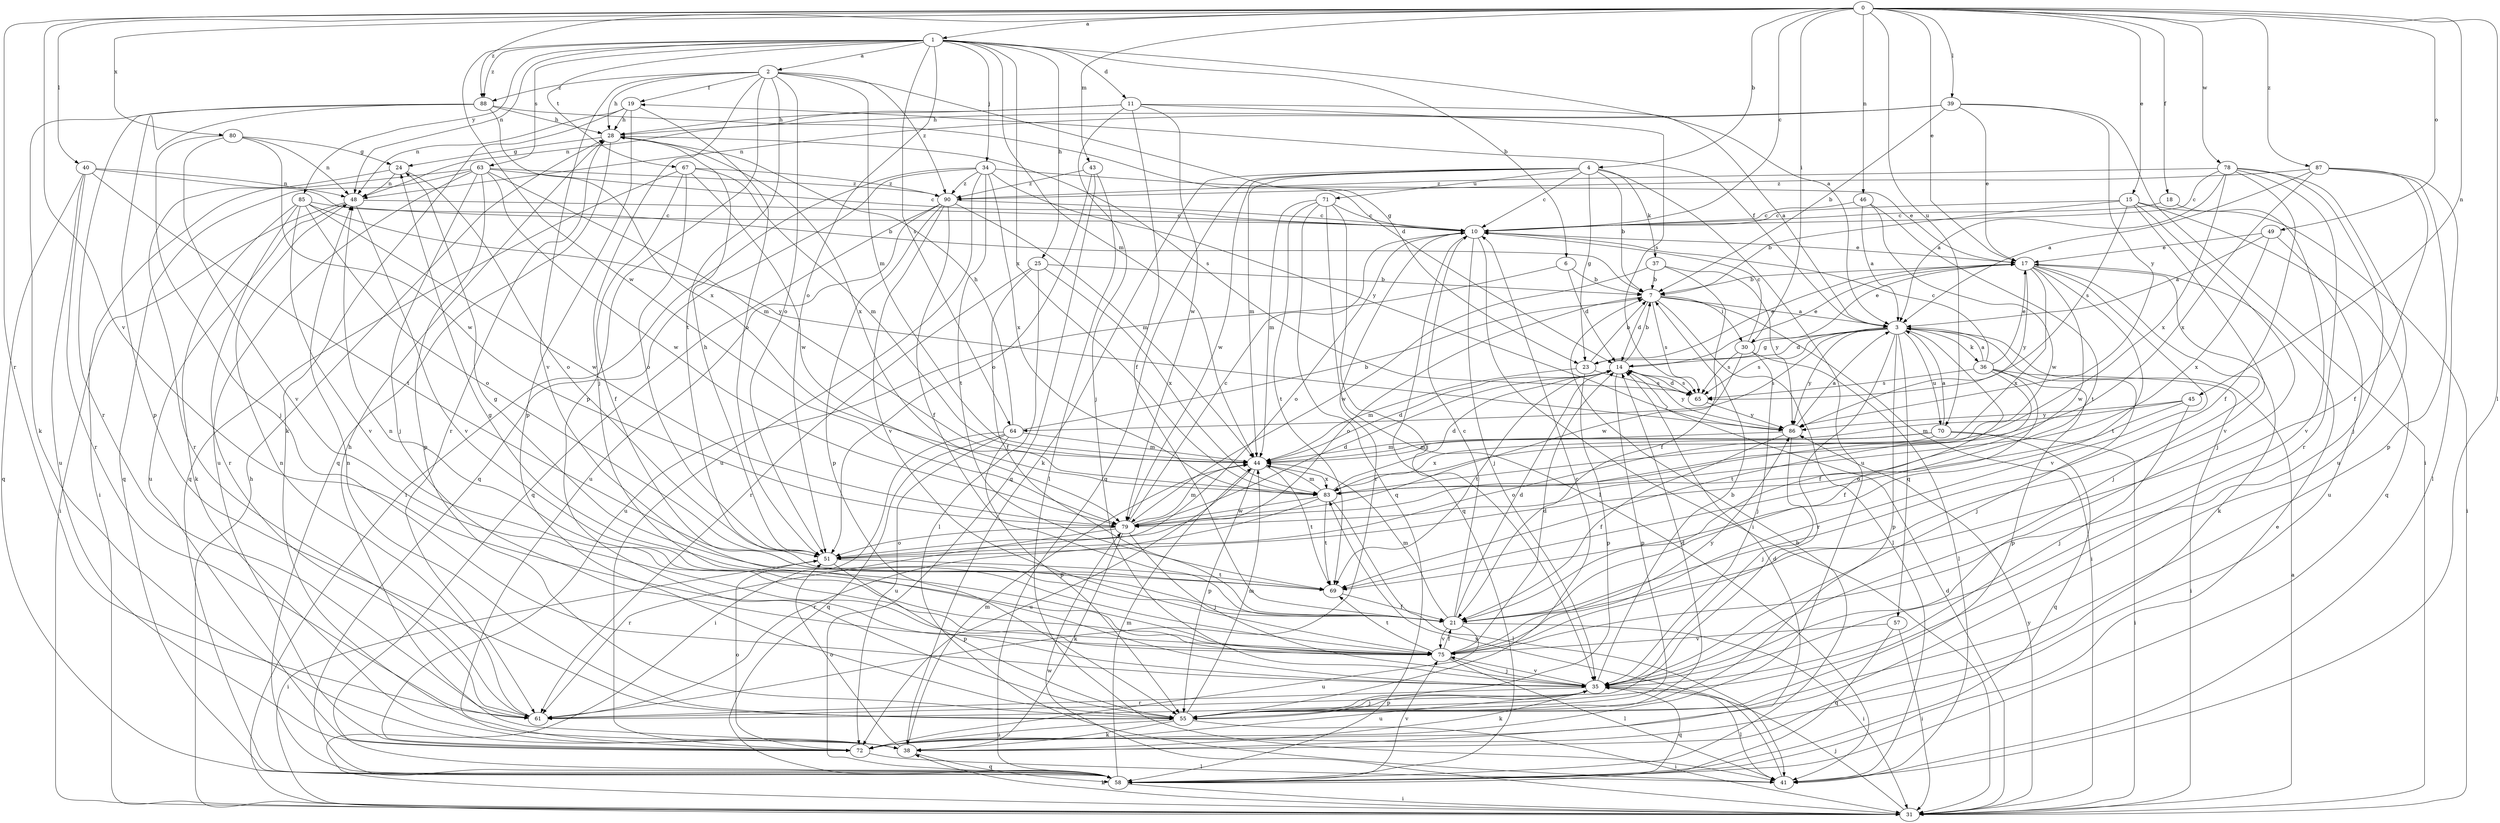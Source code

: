 strict digraph  {
0;
1;
2;
3;
4;
6;
7;
10;
11;
14;
15;
17;
18;
19;
21;
23;
24;
25;
28;
30;
31;
34;
35;
36;
37;
38;
39;
40;
41;
43;
44;
45;
46;
48;
49;
51;
55;
57;
58;
61;
63;
64;
65;
67;
69;
70;
71;
72;
75;
78;
79;
80;
83;
85;
86;
87;
88;
90;
0 -> 1  [label=a];
0 -> 4  [label=b];
0 -> 10  [label=c];
0 -> 15  [label=e];
0 -> 17  [label=e];
0 -> 18  [label=f];
0 -> 30  [label=i];
0 -> 39  [label=l];
0 -> 40  [label=l];
0 -> 41  [label=l];
0 -> 43  [label=m];
0 -> 45  [label=n];
0 -> 46  [label=n];
0 -> 49  [label=o];
0 -> 61  [label=r];
0 -> 70  [label=u];
0 -> 75  [label=v];
0 -> 78  [label=w];
0 -> 80  [label=x];
0 -> 87  [label=z];
0 -> 88  [label=z];
1 -> 2  [label=a];
1 -> 3  [label=a];
1 -> 6  [label=b];
1 -> 11  [label=d];
1 -> 25  [label=h];
1 -> 34  [label=j];
1 -> 44  [label=m];
1 -> 48  [label=n];
1 -> 51  [label=o];
1 -> 63  [label=s];
1 -> 64  [label=s];
1 -> 67  [label=t];
1 -> 79  [label=w];
1 -> 83  [label=x];
1 -> 85  [label=y];
1 -> 88  [label=z];
2 -> 19  [label=f];
2 -> 23  [label=g];
2 -> 28  [label=h];
2 -> 35  [label=j];
2 -> 44  [label=m];
2 -> 51  [label=o];
2 -> 55  [label=p];
2 -> 69  [label=t];
2 -> 75  [label=v];
2 -> 88  [label=z];
2 -> 90  [label=z];
3 -> 14  [label=d];
3 -> 19  [label=f];
3 -> 21  [label=f];
3 -> 23  [label=g];
3 -> 35  [label=j];
3 -> 36  [label=k];
3 -> 55  [label=p];
3 -> 57  [label=q];
3 -> 61  [label=r];
3 -> 64  [label=s];
3 -> 65  [label=s];
3 -> 70  [label=u];
3 -> 86  [label=y];
4 -> 7  [label=b];
4 -> 10  [label=c];
4 -> 23  [label=g];
4 -> 37  [label=k];
4 -> 38  [label=k];
4 -> 44  [label=m];
4 -> 58  [label=q];
4 -> 71  [label=u];
4 -> 72  [label=u];
4 -> 79  [label=w];
6 -> 7  [label=b];
6 -> 14  [label=d];
6 -> 72  [label=u];
7 -> 3  [label=a];
7 -> 14  [label=d];
7 -> 30  [label=i];
7 -> 31  [label=i];
7 -> 41  [label=l];
7 -> 51  [label=o];
7 -> 65  [label=s];
10 -> 17  [label=e];
10 -> 31  [label=i];
10 -> 35  [label=j];
10 -> 51  [label=o];
10 -> 58  [label=q];
10 -> 61  [label=r];
11 -> 3  [label=a];
11 -> 21  [label=f];
11 -> 28  [label=h];
11 -> 35  [label=j];
11 -> 48  [label=n];
11 -> 65  [label=s];
11 -> 79  [label=w];
14 -> 7  [label=b];
14 -> 17  [label=e];
14 -> 55  [label=p];
14 -> 65  [label=s];
14 -> 69  [label=t];
14 -> 86  [label=y];
15 -> 7  [label=b];
15 -> 10  [label=c];
15 -> 31  [label=i];
15 -> 35  [label=j];
15 -> 58  [label=q];
15 -> 65  [label=s];
15 -> 75  [label=v];
17 -> 7  [label=b];
17 -> 35  [label=j];
17 -> 38  [label=k];
17 -> 69  [label=t];
17 -> 75  [label=v];
17 -> 79  [label=w];
17 -> 83  [label=x];
17 -> 86  [label=y];
18 -> 10  [label=c];
18 -> 75  [label=v];
19 -> 28  [label=h];
19 -> 38  [label=k];
19 -> 48  [label=n];
19 -> 51  [label=o];
19 -> 55  [label=p];
21 -> 10  [label=c];
21 -> 14  [label=d];
21 -> 24  [label=g];
21 -> 31  [label=i];
21 -> 44  [label=m];
21 -> 72  [label=u];
21 -> 75  [label=v];
23 -> 7  [label=b];
23 -> 17  [label=e];
23 -> 44  [label=m];
23 -> 55  [label=p];
23 -> 65  [label=s];
24 -> 48  [label=n];
24 -> 51  [label=o];
24 -> 61  [label=r];
25 -> 7  [label=b];
25 -> 21  [label=f];
25 -> 41  [label=l];
25 -> 61  [label=r];
25 -> 83  [label=x];
28 -> 24  [label=g];
28 -> 58  [label=q];
28 -> 61  [label=r];
28 -> 65  [label=s];
28 -> 83  [label=x];
30 -> 10  [label=c];
30 -> 17  [label=e];
30 -> 35  [label=j];
30 -> 41  [label=l];
30 -> 65  [label=s];
30 -> 79  [label=w];
31 -> 3  [label=a];
31 -> 14  [label=d];
31 -> 28  [label=h];
31 -> 35  [label=j];
31 -> 38  [label=k];
31 -> 79  [label=w];
31 -> 86  [label=y];
34 -> 17  [label=e];
34 -> 31  [label=i];
34 -> 58  [label=q];
34 -> 69  [label=t];
34 -> 72  [label=u];
34 -> 83  [label=x];
34 -> 86  [label=y];
34 -> 90  [label=z];
35 -> 7  [label=b];
35 -> 38  [label=k];
35 -> 41  [label=l];
35 -> 55  [label=p];
35 -> 58  [label=q];
35 -> 61  [label=r];
35 -> 72  [label=u];
35 -> 75  [label=v];
36 -> 3  [label=a];
36 -> 10  [label=c];
36 -> 17  [label=e];
36 -> 21  [label=f];
36 -> 31  [label=i];
36 -> 55  [label=p];
36 -> 65  [label=s];
36 -> 69  [label=t];
37 -> 7  [label=b];
37 -> 21  [label=f];
37 -> 79  [label=w];
37 -> 86  [label=y];
38 -> 14  [label=d];
38 -> 28  [label=h];
38 -> 44  [label=m];
38 -> 51  [label=o];
38 -> 58  [label=q];
39 -> 7  [label=b];
39 -> 17  [label=e];
39 -> 28  [label=h];
39 -> 31  [label=i];
39 -> 48  [label=n];
39 -> 86  [label=y];
40 -> 7  [label=b];
40 -> 48  [label=n];
40 -> 58  [label=q];
40 -> 61  [label=r];
40 -> 69  [label=t];
40 -> 72  [label=u];
41 -> 83  [label=x];
43 -> 41  [label=l];
43 -> 51  [label=o];
43 -> 58  [label=q];
43 -> 90  [label=z];
44 -> 14  [label=d];
44 -> 55  [label=p];
44 -> 69  [label=t];
44 -> 72  [label=u];
44 -> 83  [label=x];
45 -> 35  [label=j];
45 -> 44  [label=m];
45 -> 51  [label=o];
45 -> 86  [label=y];
46 -> 3  [label=a];
46 -> 10  [label=c];
46 -> 69  [label=t];
46 -> 79  [label=w];
48 -> 10  [label=c];
48 -> 31  [label=i];
48 -> 72  [label=u];
48 -> 75  [label=v];
49 -> 3  [label=a];
49 -> 17  [label=e];
49 -> 72  [label=u];
49 -> 83  [label=x];
51 -> 28  [label=h];
51 -> 31  [label=i];
51 -> 55  [label=p];
51 -> 69  [label=t];
55 -> 10  [label=c];
55 -> 14  [label=d];
55 -> 31  [label=i];
55 -> 35  [label=j];
55 -> 38  [label=k];
55 -> 44  [label=m];
55 -> 48  [label=n];
55 -> 72  [label=u];
57 -> 31  [label=i];
57 -> 58  [label=q];
57 -> 75  [label=v];
58 -> 7  [label=b];
58 -> 17  [label=e];
58 -> 31  [label=i];
58 -> 44  [label=m];
58 -> 75  [label=v];
61 -> 48  [label=n];
63 -> 10  [label=c];
63 -> 31  [label=i];
63 -> 35  [label=j];
63 -> 44  [label=m];
63 -> 55  [label=p];
63 -> 58  [label=q];
63 -> 72  [label=u];
63 -> 79  [label=w];
63 -> 90  [label=z];
64 -> 7  [label=b];
64 -> 28  [label=h];
64 -> 31  [label=i];
64 -> 44  [label=m];
64 -> 55  [label=p];
64 -> 58  [label=q];
64 -> 72  [label=u];
65 -> 14  [label=d];
65 -> 86  [label=y];
67 -> 21  [label=f];
67 -> 44  [label=m];
67 -> 51  [label=o];
67 -> 58  [label=q];
67 -> 79  [label=w];
67 -> 90  [label=z];
69 -> 21  [label=f];
70 -> 3  [label=a];
70 -> 31  [label=i];
70 -> 44  [label=m];
70 -> 51  [label=o];
70 -> 58  [label=q];
70 -> 83  [label=x];
71 -> 10  [label=c];
71 -> 35  [label=j];
71 -> 41  [label=l];
71 -> 44  [label=m];
71 -> 58  [label=q];
71 -> 69  [label=t];
72 -> 41  [label=l];
72 -> 51  [label=o];
75 -> 14  [label=d];
75 -> 21  [label=f];
75 -> 24  [label=g];
75 -> 35  [label=j];
75 -> 41  [label=l];
75 -> 48  [label=n];
75 -> 69  [label=t];
75 -> 86  [label=y];
78 -> 3  [label=a];
78 -> 10  [label=c];
78 -> 21  [label=f];
78 -> 35  [label=j];
78 -> 61  [label=r];
78 -> 72  [label=u];
78 -> 83  [label=x];
78 -> 90  [label=z];
79 -> 10  [label=c];
79 -> 14  [label=d];
79 -> 35  [label=j];
79 -> 38  [label=k];
79 -> 44  [label=m];
79 -> 51  [label=o];
79 -> 61  [label=r];
80 -> 24  [label=g];
80 -> 35  [label=j];
80 -> 48  [label=n];
80 -> 75  [label=v];
80 -> 79  [label=w];
83 -> 14  [label=d];
83 -> 41  [label=l];
83 -> 44  [label=m];
83 -> 61  [label=r];
83 -> 69  [label=t];
83 -> 79  [label=w];
85 -> 10  [label=c];
85 -> 38  [label=k];
85 -> 51  [label=o];
85 -> 61  [label=r];
85 -> 75  [label=v];
85 -> 79  [label=w];
85 -> 86  [label=y];
86 -> 3  [label=a];
86 -> 21  [label=f];
86 -> 35  [label=j];
86 -> 44  [label=m];
87 -> 3  [label=a];
87 -> 21  [label=f];
87 -> 41  [label=l];
87 -> 55  [label=p];
87 -> 83  [label=x];
87 -> 90  [label=z];
88 -> 14  [label=d];
88 -> 28  [label=h];
88 -> 38  [label=k];
88 -> 55  [label=p];
88 -> 61  [label=r];
88 -> 83  [label=x];
90 -> 10  [label=c];
90 -> 21  [label=f];
90 -> 44  [label=m];
90 -> 55  [label=p];
90 -> 58  [label=q];
90 -> 72  [label=u];
90 -> 75  [label=v];
}
